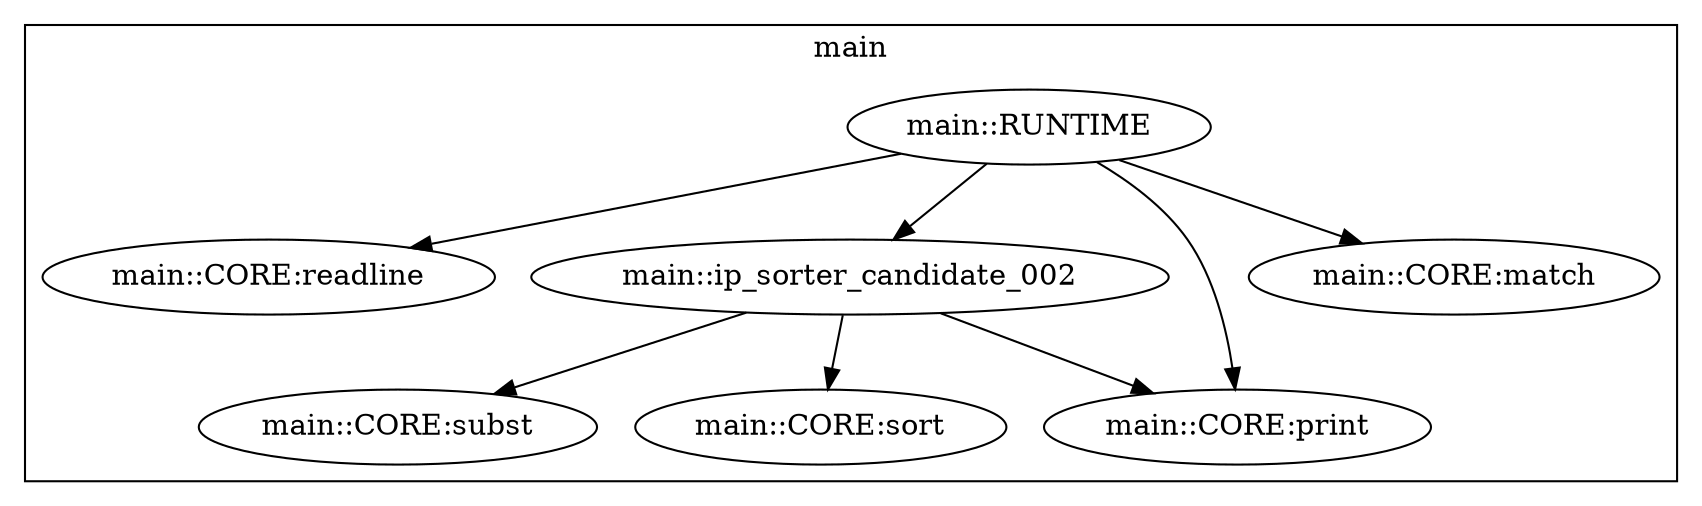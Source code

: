 digraph {
graph [overlap=false]
subgraph cluster_main {
	label="main";
	"main::CORE:readline";
	"main::ip_sorter_candidate_002";
	"main::CORE:print";
	"main::CORE:match";
	"main::CORE:subst";
	"main::CORE:sort";
	"main::RUNTIME";
}
"main::ip_sorter_candidate_002" -> "main::CORE:sort";
"main::RUNTIME" -> "main::CORE:readline";
"main::RUNTIME" -> "main::CORE:match";
"main::ip_sorter_candidate_002" -> "main::CORE:subst";
"main::RUNTIME" -> "main::CORE:print";
"main::ip_sorter_candidate_002" -> "main::CORE:print";
"main::RUNTIME" -> "main::ip_sorter_candidate_002";
}
